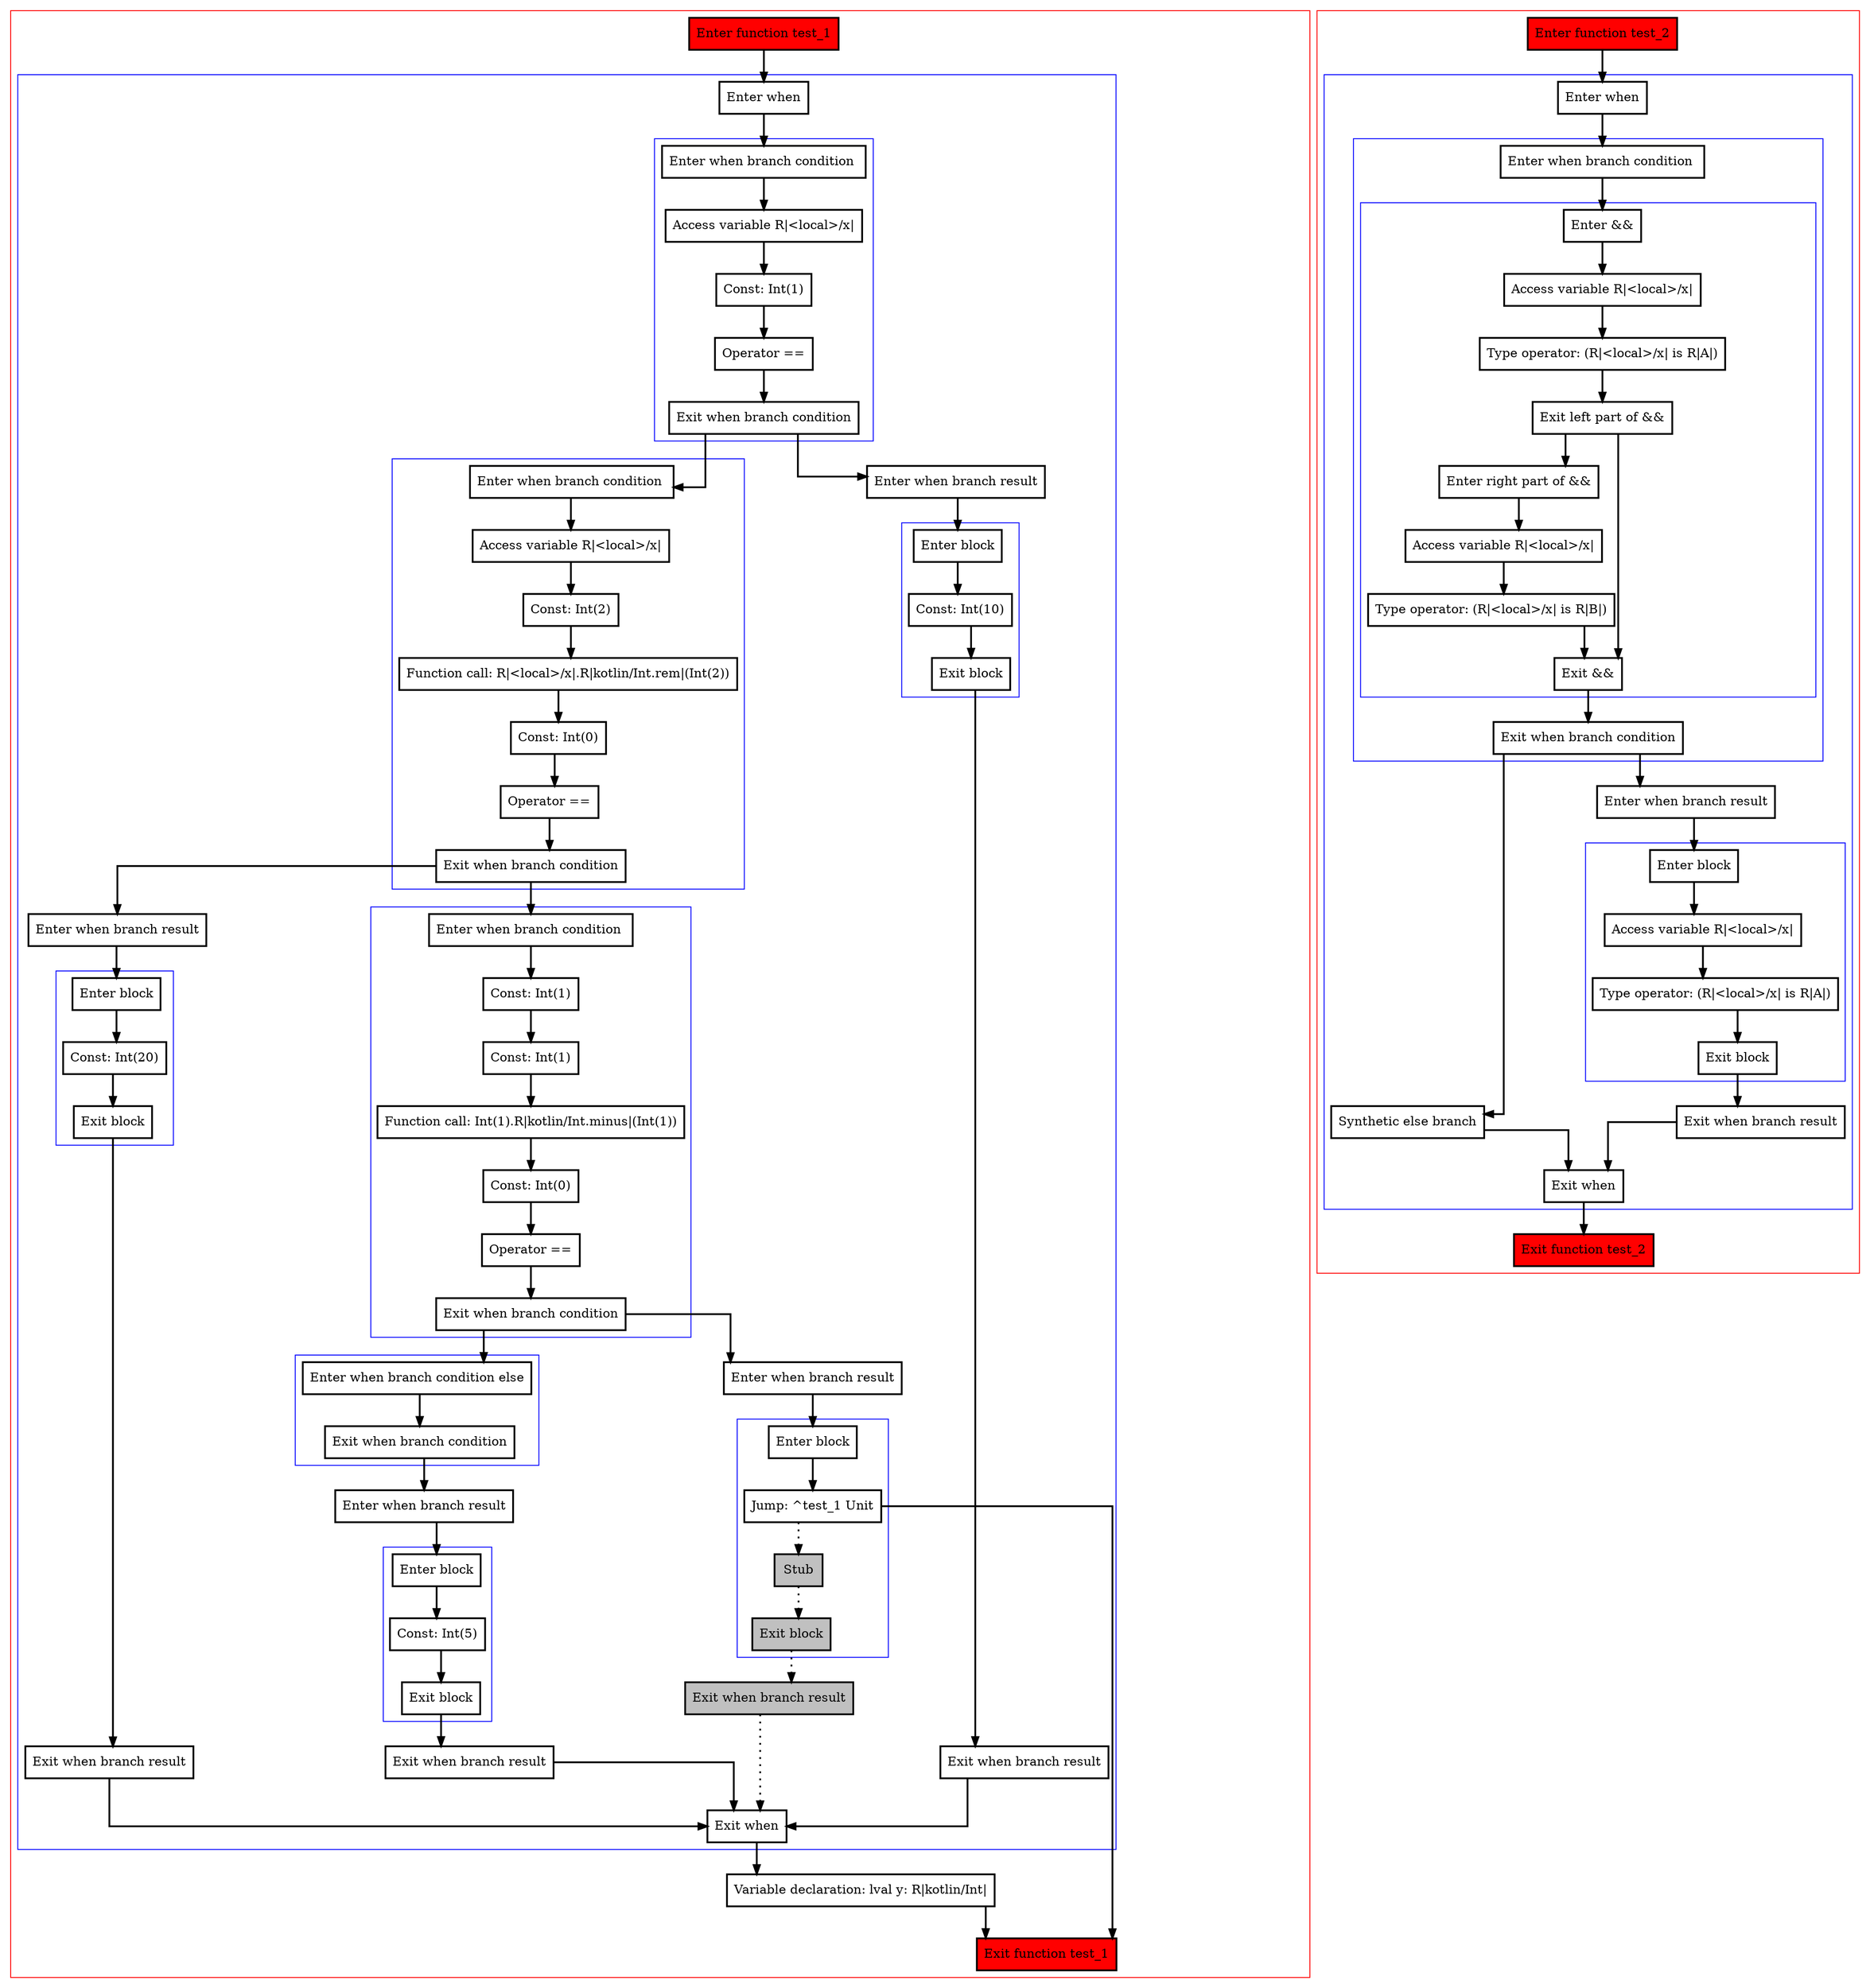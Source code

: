 digraph when_kt {
    graph [splines=ortho nodesep=3]
    node [shape=box penwidth=2]
    edge [penwidth=2]

    subgraph cluster_0 {
        color=red
        0 [label="Enter function test_1" style="filled" fillcolor=red];
        subgraph cluster_1 {
            color=blue
            1 [label="Enter when"];
            subgraph cluster_2 {
                color=blue
                2 [label="Enter when branch condition "];
                3 [label="Access variable R|<local>/x|"];
                4 [label="Const: Int(1)"];
                5 [label="Operator =="];
                6 [label="Exit when branch condition"];
            }
            subgraph cluster_3 {
                color=blue
                7 [label="Enter when branch condition "];
                8 [label="Access variable R|<local>/x|"];
                9 [label="Const: Int(2)"];
                10 [label="Function call: R|<local>/x|.R|kotlin/Int.rem|(Int(2))"];
                11 [label="Const: Int(0)"];
                12 [label="Operator =="];
                13 [label="Exit when branch condition"];
            }
            subgraph cluster_4 {
                color=blue
                14 [label="Enter when branch condition "];
                15 [label="Const: Int(1)"];
                16 [label="Const: Int(1)"];
                17 [label="Function call: Int(1).R|kotlin/Int.minus|(Int(1))"];
                18 [label="Const: Int(0)"];
                19 [label="Operator =="];
                20 [label="Exit when branch condition"];
            }
            subgraph cluster_5 {
                color=blue
                21 [label="Enter when branch condition else"];
                22 [label="Exit when branch condition"];
            }
            23 [label="Enter when branch result"];
            subgraph cluster_6 {
                color=blue
                24 [label="Enter block"];
                25 [label="Const: Int(5)"];
                26 [label="Exit block"];
            }
            27 [label="Exit when branch result"];
            28 [label="Enter when branch result"];
            subgraph cluster_7 {
                color=blue
                29 [label="Enter block"];
                30 [label="Jump: ^test_1 Unit"];
                31 [label="Stub" style="filled" fillcolor=gray];
                32 [label="Exit block" style="filled" fillcolor=gray];
            }
            33 [label="Exit when branch result" style="filled" fillcolor=gray];
            34 [label="Enter when branch result"];
            subgraph cluster_8 {
                color=blue
                35 [label="Enter block"];
                36 [label="Const: Int(20)"];
                37 [label="Exit block"];
            }
            38 [label="Exit when branch result"];
            39 [label="Enter when branch result"];
            subgraph cluster_9 {
                color=blue
                40 [label="Enter block"];
                41 [label="Const: Int(10)"];
                42 [label="Exit block"];
            }
            43 [label="Exit when branch result"];
            44 [label="Exit when"];
        }
        45 [label="Variable declaration: lval y: R|kotlin/Int|"];
        46 [label="Exit function test_1" style="filled" fillcolor=red];
    }

    0 -> {1};
    1 -> {2};
    2 -> {3};
    3 -> {4};
    4 -> {5};
    5 -> {6};
    6 -> {39 7};
    7 -> {8};
    8 -> {9};
    9 -> {10};
    10 -> {11};
    11 -> {12};
    12 -> {13};
    13 -> {34 14};
    14 -> {15};
    15 -> {16};
    16 -> {17};
    17 -> {18};
    18 -> {19};
    19 -> {20};
    20 -> {28 21};
    21 -> {22};
    22 -> {23};
    23 -> {24};
    24 -> {25};
    25 -> {26};
    26 -> {27};
    27 -> {44};
    28 -> {29};
    29 -> {30};
    30 -> {46};
    30 -> {31} [style=dotted];
    31 -> {32} [style=dotted];
    32 -> {33} [style=dotted];
    33 -> {44} [style=dotted];
    34 -> {35};
    35 -> {36};
    36 -> {37};
    37 -> {38};
    38 -> {44};
    39 -> {40};
    40 -> {41};
    41 -> {42};
    42 -> {43};
    43 -> {44};
    44 -> {45};
    45 -> {46};

    subgraph cluster_10 {
        color=red
        47 [label="Enter function test_2" style="filled" fillcolor=red];
        subgraph cluster_11 {
            color=blue
            48 [label="Enter when"];
            subgraph cluster_12 {
                color=blue
                49 [label="Enter when branch condition "];
                subgraph cluster_13 {
                    color=blue
                    50 [label="Enter &&"];
                    51 [label="Access variable R|<local>/x|"];
                    52 [label="Type operator: (R|<local>/x| is R|A|)"];
                    53 [label="Exit left part of &&"];
                    54 [label="Enter right part of &&"];
                    55 [label="Access variable R|<local>/x|"];
                    56 [label="Type operator: (R|<local>/x| is R|B|)"];
                    57 [label="Exit &&"];
                }
                58 [label="Exit when branch condition"];
            }
            59 [label="Synthetic else branch"];
            60 [label="Enter when branch result"];
            subgraph cluster_14 {
                color=blue
                61 [label="Enter block"];
                62 [label="Access variable R|<local>/x|"];
                63 [label="Type operator: (R|<local>/x| is R|A|)"];
                64 [label="Exit block"];
            }
            65 [label="Exit when branch result"];
            66 [label="Exit when"];
        }
        67 [label="Exit function test_2" style="filled" fillcolor=red];
    }

    47 -> {48};
    48 -> {49};
    49 -> {50};
    50 -> {51};
    51 -> {52};
    52 -> {53};
    53 -> {57 54};
    54 -> {55};
    55 -> {56};
    56 -> {57};
    57 -> {58};
    58 -> {60 59};
    59 -> {66};
    60 -> {61};
    61 -> {62};
    62 -> {63};
    63 -> {64};
    64 -> {65};
    65 -> {66};
    66 -> {67};

}
